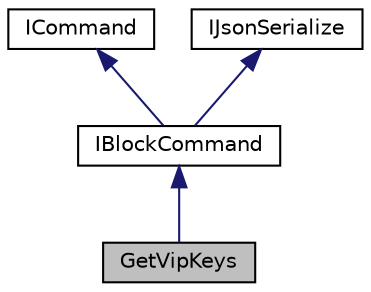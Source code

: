 digraph "GetVipKeys"
{
  edge [fontname="Helvetica",fontsize="10",labelfontname="Helvetica",labelfontsize="10"];
  node [fontname="Helvetica",fontsize="10",shape=record];
  Node0 [label="GetVipKeys",height=0.2,width=0.4,color="black", fillcolor="grey75", style="filled", fontcolor="black"];
  Node1 -> Node0 [dir="back",color="midnightblue",fontsize="10",style="solid",fontname="Helvetica"];
  Node1 [label="IBlockCommand",height=0.2,width=0.4,color="black", fillcolor="white", style="filled",URL="$class_i_block_command.html",tooltip="Base interface for command. It combain ICommand and IJsonSerialize Interface. "];
  Node2 -> Node1 [dir="back",color="midnightblue",fontsize="10",style="solid",fontname="Helvetica"];
  Node2 [label="ICommand",height=0.2,width=0.4,color="black", fillcolor="white", style="filled",URL="$class_i_command.html",tooltip="Command Interface. Base class for all command. "];
  Node3 -> Node1 [dir="back",color="midnightblue",fontsize="10",style="solid",fontname="Helvetica"];
  Node3 [label="IJsonSerialize",height=0.2,width=0.4,color="black", fillcolor="white", style="filled",URL="$class_i_json_serialize.html",tooltip="Interface which allow convert command data to JSON or string. Not used for now. "];
}
